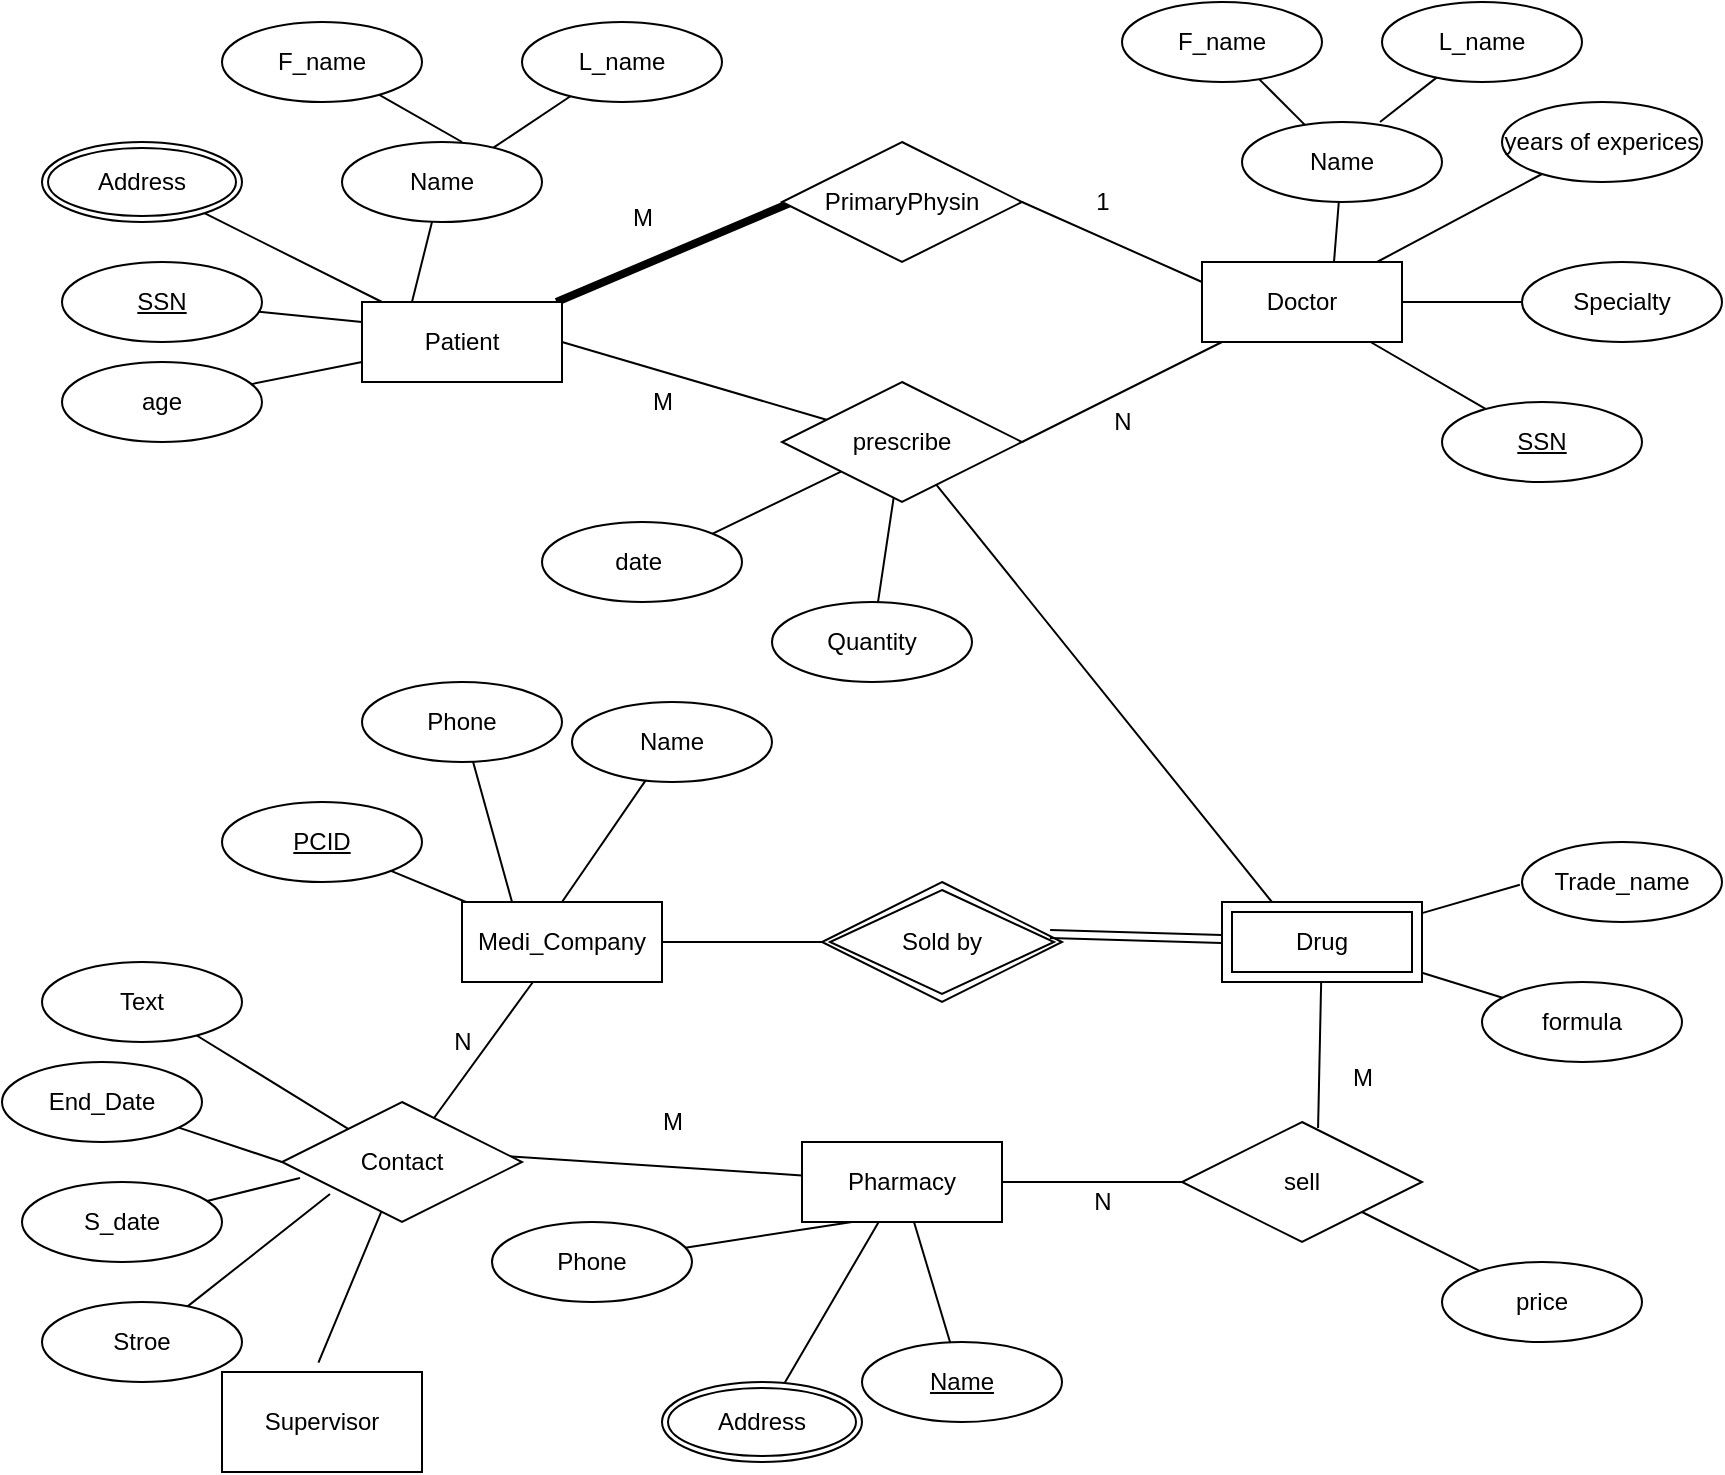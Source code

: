 <mxfile version="14.9.5" type="device" pages="2"><diagram id="b2Y2F5d9j0GN4Cl6Qlqi" name="Page-1"><mxGraphModel dx="1642" dy="1400" grid="1" gridSize="10" guides="1" tooltips="1" connect="1" arrows="1" fold="1" page="1" pageScale="1" pageWidth="850" pageHeight="1100" math="0" shadow="0"><root><mxCell id="0"/><mxCell id="1" parent="0"/><mxCell id="mzM3y1b4foDpSKgic91I-31" style="rounded=0;orthogonalLoop=1;jettySize=auto;html=1;entryX=0.083;entryY=0.467;entryDx=0;entryDy=0;entryPerimeter=0;endArrow=none;endFill=0;strokeWidth=4;" parent="1" source="mzM3y1b4foDpSKgic91I-1" target="mzM3y1b4foDpSKgic91I-26" edge="1"><mxGeometry relative="1" as="geometry"/></mxCell><mxCell id="mzM3y1b4foDpSKgic91I-1" value="Patient" style="whiteSpace=wrap;html=1;align=center;" parent="1" vertex="1"><mxGeometry x="170" y="190" width="100" height="40" as="geometry"/></mxCell><mxCell id="mzM3y1b4foDpSKgic91I-2" value="Medi_Company" style="whiteSpace=wrap;html=1;align=center;" parent="1" vertex="1"><mxGeometry x="220" y="490" width="100" height="40" as="geometry"/></mxCell><mxCell id="mzM3y1b4foDpSKgic91I-30" style="edgeStyle=none;rounded=0;orthogonalLoop=1;jettySize=auto;html=1;entryX=1;entryY=0.5;entryDx=0;entryDy=0;endArrow=none;endFill=0;" parent="1" source="mzM3y1b4foDpSKgic91I-3" target="mzM3y1b4foDpSKgic91I-27" edge="1"><mxGeometry relative="1" as="geometry"/></mxCell><mxCell id="mzM3y1b4foDpSKgic91I-3" value="Doctor" style="whiteSpace=wrap;html=1;align=center;" parent="1" vertex="1"><mxGeometry x="590" y="170" width="100" height="40" as="geometry"/></mxCell><mxCell id="mzM3y1b4foDpSKgic91I-61" style="edgeStyle=none;rounded=0;orthogonalLoop=1;jettySize=auto;html=1;entryX=0.925;entryY=0.45;entryDx=0;entryDy=0;entryPerimeter=0;endArrow=none;endFill=0;" parent="1" source="mzM3y1b4foDpSKgic91I-4" target="mzM3y1b4foDpSKgic91I-41" edge="1"><mxGeometry relative="1" as="geometry"/></mxCell><mxCell id="mzM3y1b4foDpSKgic91I-4" value="Pharmacy" style="whiteSpace=wrap;html=1;align=center;" parent="1" vertex="1"><mxGeometry x="390" y="610" width="100" height="40" as="geometry"/></mxCell><mxCell id="mzM3y1b4foDpSKgic91I-68" style="edgeStyle=none;rounded=0;orthogonalLoop=1;jettySize=auto;html=1;endArrow=none;endFill=0;" parent="1" source="mzM3y1b4foDpSKgic91I-8" target="mzM3y1b4foDpSKgic91I-3" edge="1"><mxGeometry relative="1" as="geometry"/></mxCell><mxCell id="mzM3y1b4foDpSKgic91I-8" value="SSN" style="ellipse;whiteSpace=wrap;html=1;align=center;fontStyle=4;" parent="1" vertex="1"><mxGeometry x="710" y="240" width="100" height="40" as="geometry"/></mxCell><mxCell id="mzM3y1b4foDpSKgic91I-74" style="edgeStyle=none;rounded=0;orthogonalLoop=1;jettySize=auto;html=1;entryX=0;entryY=0.25;entryDx=0;entryDy=0;endArrow=none;endFill=0;" parent="1" source="mzM3y1b4foDpSKgic91I-9" target="mzM3y1b4foDpSKgic91I-1" edge="1"><mxGeometry relative="1" as="geometry"/></mxCell><mxCell id="mzM3y1b4foDpSKgic91I-9" value="SSN" style="ellipse;whiteSpace=wrap;html=1;align=center;fontStyle=4;" parent="1" vertex="1"><mxGeometry x="20" y="170" width="100" height="40" as="geometry"/></mxCell><mxCell id="mzM3y1b4foDpSKgic91I-79" style="edgeStyle=none;rounded=0;orthogonalLoop=1;jettySize=auto;html=1;endArrow=none;endFill=0;" parent="1" source="mzM3y1b4foDpSKgic91I-11" target="mzM3y1b4foDpSKgic91I-13" edge="1"><mxGeometry relative="1" as="geometry"/></mxCell><mxCell id="mzM3y1b4foDpSKgic91I-11" value="L_name" style="ellipse;whiteSpace=wrap;html=1;align=center;" parent="1" vertex="1"><mxGeometry x="250" y="50" width="100" height="40" as="geometry"/></mxCell><mxCell id="mzM3y1b4foDpSKgic91I-78" style="edgeStyle=none;rounded=0;orthogonalLoop=1;jettySize=auto;html=1;entryX=0.6;entryY=0;entryDx=0;entryDy=0;entryPerimeter=0;endArrow=none;endFill=0;" parent="1" source="mzM3y1b4foDpSKgic91I-12" target="mzM3y1b4foDpSKgic91I-13" edge="1"><mxGeometry relative="1" as="geometry"/></mxCell><mxCell id="mzM3y1b4foDpSKgic91I-12" value="F_name" style="ellipse;whiteSpace=wrap;html=1;align=center;" parent="1" vertex="1"><mxGeometry x="100" y="50" width="100" height="40" as="geometry"/></mxCell><mxCell id="mzM3y1b4foDpSKgic91I-77" style="edgeStyle=none;rounded=0;orthogonalLoop=1;jettySize=auto;html=1;entryX=0.25;entryY=0;entryDx=0;entryDy=0;endArrow=none;endFill=0;" parent="1" source="mzM3y1b4foDpSKgic91I-13" target="mzM3y1b4foDpSKgic91I-1" edge="1"><mxGeometry relative="1" as="geometry"/></mxCell><mxCell id="mzM3y1b4foDpSKgic91I-13" value="Name" style="ellipse;whiteSpace=wrap;html=1;align=center;" parent="1" vertex="1"><mxGeometry x="160" y="110" width="100" height="40" as="geometry"/></mxCell><mxCell id="mzM3y1b4foDpSKgic91I-75" style="edgeStyle=none;rounded=0;orthogonalLoop=1;jettySize=auto;html=1;entryX=0;entryY=0.75;entryDx=0;entryDy=0;endArrow=none;endFill=0;" parent="1" source="mzM3y1b4foDpSKgic91I-14" target="mzM3y1b4foDpSKgic91I-1" edge="1"><mxGeometry relative="1" as="geometry"/></mxCell><mxCell id="mzM3y1b4foDpSKgic91I-14" value="age" style="ellipse;whiteSpace=wrap;html=1;align=center;" parent="1" vertex="1"><mxGeometry x="20" y="220" width="100" height="40" as="geometry"/></mxCell><mxCell id="mzM3y1b4foDpSKgic91I-76" style="edgeStyle=none;rounded=0;orthogonalLoop=1;jettySize=auto;html=1;endArrow=none;endFill=0;" parent="1" source="mzM3y1b4foDpSKgic91I-15" target="mzM3y1b4foDpSKgic91I-1" edge="1"><mxGeometry relative="1" as="geometry"/></mxCell><mxCell id="mzM3y1b4foDpSKgic91I-15" value="Address" style="ellipse;shape=doubleEllipse;margin=3;whiteSpace=wrap;html=1;align=center;" parent="1" vertex="1"><mxGeometry x="10" y="110" width="100" height="40" as="geometry"/></mxCell><mxCell id="mzM3y1b4foDpSKgic91I-71" style="edgeStyle=none;rounded=0;orthogonalLoop=1;jettySize=auto;html=1;entryX=0.66;entryY=0;entryDx=0;entryDy=0;entryPerimeter=0;endArrow=none;endFill=0;" parent="1" source="mzM3y1b4foDpSKgic91I-16" target="mzM3y1b4foDpSKgic91I-3" edge="1"><mxGeometry relative="1" as="geometry"/></mxCell><mxCell id="mzM3y1b4foDpSKgic91I-16" value="Name" style="ellipse;whiteSpace=wrap;html=1;align=center;" parent="1" vertex="1"><mxGeometry x="610" y="100" width="100" height="40" as="geometry"/></mxCell><mxCell id="mzM3y1b4foDpSKgic91I-72" style="edgeStyle=none;rounded=0;orthogonalLoop=1;jettySize=auto;html=1;endArrow=none;endFill=0;" parent="1" source="mzM3y1b4foDpSKgic91I-17" target="mzM3y1b4foDpSKgic91I-16" edge="1"><mxGeometry relative="1" as="geometry"/></mxCell><mxCell id="mzM3y1b4foDpSKgic91I-17" value="F_name" style="ellipse;whiteSpace=wrap;html=1;align=center;" parent="1" vertex="1"><mxGeometry x="550" y="40" width="100" height="40" as="geometry"/></mxCell><mxCell id="mzM3y1b4foDpSKgic91I-73" style="edgeStyle=none;rounded=0;orthogonalLoop=1;jettySize=auto;html=1;entryX=0.69;entryY=0;entryDx=0;entryDy=0;entryPerimeter=0;endArrow=none;endFill=0;" parent="1" source="mzM3y1b4foDpSKgic91I-18" target="mzM3y1b4foDpSKgic91I-16" edge="1"><mxGeometry relative="1" as="geometry"/></mxCell><mxCell id="mzM3y1b4foDpSKgic91I-18" value="L_name" style="ellipse;whiteSpace=wrap;html=1;align=center;" parent="1" vertex="1"><mxGeometry x="680" y="40" width="100" height="40" as="geometry"/></mxCell><mxCell id="mzM3y1b4foDpSKgic91I-69" style="edgeStyle=none;rounded=0;orthogonalLoop=1;jettySize=auto;html=1;endArrow=none;endFill=0;" parent="1" source="mzM3y1b4foDpSKgic91I-19" target="mzM3y1b4foDpSKgic91I-3" edge="1"><mxGeometry relative="1" as="geometry"/></mxCell><mxCell id="mzM3y1b4foDpSKgic91I-19" value="Specialty" style="ellipse;whiteSpace=wrap;html=1;align=center;" parent="1" vertex="1"><mxGeometry x="750" y="170" width="100" height="40" as="geometry"/></mxCell><mxCell id="mzM3y1b4foDpSKgic91I-70" style="edgeStyle=none;rounded=0;orthogonalLoop=1;jettySize=auto;html=1;endArrow=none;endFill=0;" parent="1" source="mzM3y1b4foDpSKgic91I-20" target="mzM3y1b4foDpSKgic91I-3" edge="1"><mxGeometry relative="1" as="geometry"/></mxCell><mxCell id="mzM3y1b4foDpSKgic91I-20" value="years of experices" style="ellipse;whiteSpace=wrap;html=1;align=center;" parent="1" vertex="1"><mxGeometry x="740" y="90" width="100" height="40" as="geometry"/></mxCell><mxCell id="mzM3y1b4foDpSKgic91I-80" style="edgeStyle=none;rounded=0;orthogonalLoop=1;jettySize=auto;html=1;entryX=0.5;entryY=0;entryDx=0;entryDy=0;endArrow=none;endFill=0;" parent="1" source="mzM3y1b4foDpSKgic91I-21" target="mzM3y1b4foDpSKgic91I-2" edge="1"><mxGeometry relative="1" as="geometry"/></mxCell><mxCell id="mzM3y1b4foDpSKgic91I-21" value="Name" style="ellipse;whiteSpace=wrap;html=1;align=center;" parent="1" vertex="1"><mxGeometry x="275" y="390" width="100" height="40" as="geometry"/></mxCell><mxCell id="mzM3y1b4foDpSKgic91I-66" style="edgeStyle=none;rounded=0;orthogonalLoop=1;jettySize=auto;html=1;endArrow=none;endFill=0;" parent="1" source="mzM3y1b4foDpSKgic91I-22" target="mzM3y1b4foDpSKgic91I-35" edge="1"><mxGeometry relative="1" as="geometry"/></mxCell><mxCell id="mzM3y1b4foDpSKgic91I-22" value="formula" style="ellipse;whiteSpace=wrap;html=1;align=center;" parent="1" vertex="1"><mxGeometry x="730" y="530" width="100" height="40" as="geometry"/></mxCell><mxCell id="mzM3y1b4foDpSKgic91I-63" style="edgeStyle=none;rounded=0;orthogonalLoop=1;jettySize=auto;html=1;endArrow=none;endFill=0;" parent="1" source="mzM3y1b4foDpSKgic91I-23" target="mzM3y1b4foDpSKgic91I-4" edge="1"><mxGeometry relative="1" as="geometry"/></mxCell><mxCell id="mzM3y1b4foDpSKgic91I-23" value="&lt;u&gt;Name&lt;/u&gt;" style="ellipse;whiteSpace=wrap;html=1;align=center;" parent="1" vertex="1"><mxGeometry x="420" y="710" width="100" height="40" as="geometry"/></mxCell><mxCell id="mzM3y1b4foDpSKgic91I-65" style="edgeStyle=none;rounded=0;orthogonalLoop=1;jettySize=auto;html=1;entryX=0.25;entryY=1;entryDx=0;entryDy=0;endArrow=none;endFill=0;" parent="1" source="mzM3y1b4foDpSKgic91I-24" target="mzM3y1b4foDpSKgic91I-4" edge="1"><mxGeometry relative="1" as="geometry"/></mxCell><mxCell id="mzM3y1b4foDpSKgic91I-24" value="Phone" style="ellipse;whiteSpace=wrap;html=1;align=center;" parent="1" vertex="1"><mxGeometry x="235" y="650" width="100" height="40" as="geometry"/></mxCell><mxCell id="mzM3y1b4foDpSKgic91I-64" style="edgeStyle=none;rounded=0;orthogonalLoop=1;jettySize=auto;html=1;endArrow=none;endFill=0;" parent="1" source="mzM3y1b4foDpSKgic91I-25" target="mzM3y1b4foDpSKgic91I-4" edge="1"><mxGeometry relative="1" as="geometry"/></mxCell><mxCell id="mzM3y1b4foDpSKgic91I-25" value="Address" style="ellipse;shape=doubleEllipse;margin=3;whiteSpace=wrap;html=1;align=center;" parent="1" vertex="1"><mxGeometry x="320" y="730" width="100" height="40" as="geometry"/></mxCell><mxCell id="mzM3y1b4foDpSKgic91I-29" style="edgeStyle=none;rounded=0;orthogonalLoop=1;jettySize=auto;html=1;endArrow=none;endFill=0;exitX=1;exitY=0.5;exitDx=0;exitDy=0;entryX=0;entryY=0.25;entryDx=0;entryDy=0;" parent="1" source="mzM3y1b4foDpSKgic91I-26" target="mzM3y1b4foDpSKgic91I-3" edge="1"><mxGeometry relative="1" as="geometry"/></mxCell><mxCell id="mzM3y1b4foDpSKgic91I-26" value="PrimaryPhysin" style="shape=rhombus;perimeter=rhombusPerimeter;whiteSpace=wrap;html=1;align=center;" parent="1" vertex="1"><mxGeometry x="380" y="110" width="120" height="60" as="geometry"/></mxCell><mxCell id="mzM3y1b4foDpSKgic91I-32" style="edgeStyle=none;rounded=0;orthogonalLoop=1;jettySize=auto;html=1;entryX=1;entryY=0.5;entryDx=0;entryDy=0;endArrow=none;endFill=0;" parent="1" source="mzM3y1b4foDpSKgic91I-27" target="mzM3y1b4foDpSKgic91I-1" edge="1"><mxGeometry relative="1" as="geometry"/></mxCell><mxCell id="mzM3y1b4foDpSKgic91I-52" style="edgeStyle=none;rounded=0;orthogonalLoop=1;jettySize=auto;html=1;entryX=0.25;entryY=0;entryDx=0;entryDy=0;endArrow=none;endFill=0;" parent="1" source="mzM3y1b4foDpSKgic91I-27" target="mzM3y1b4foDpSKgic91I-35" edge="1"><mxGeometry relative="1" as="geometry"/></mxCell><mxCell id="mzM3y1b4foDpSKgic91I-85" style="edgeStyle=none;rounded=0;orthogonalLoop=1;jettySize=auto;html=1;endArrow=none;endFill=0;" parent="1" source="mzM3y1b4foDpSKgic91I-27" target="mzM3y1b4foDpSKgic91I-83" edge="1"><mxGeometry relative="1" as="geometry"/></mxCell><mxCell id="mzM3y1b4foDpSKgic91I-86" style="edgeStyle=none;rounded=0;orthogonalLoop=1;jettySize=auto;html=1;entryX=1;entryY=0;entryDx=0;entryDy=0;endArrow=none;endFill=0;" parent="1" source="mzM3y1b4foDpSKgic91I-27" target="mzM3y1b4foDpSKgic91I-84" edge="1"><mxGeometry relative="1" as="geometry"/></mxCell><mxCell id="mzM3y1b4foDpSKgic91I-27" value="prescribe" style="shape=rhombus;perimeter=rhombusPerimeter;whiteSpace=wrap;html=1;align=center;" parent="1" vertex="1"><mxGeometry x="380" y="230" width="120" height="60" as="geometry"/></mxCell><mxCell id="mzM3y1b4foDpSKgic91I-54" style="edgeStyle=none;rounded=0;orthogonalLoop=1;jettySize=auto;html=1;entryX=1;entryY=0.5;entryDx=0;entryDy=0;endArrow=none;endFill=0;" parent="1" source="mzM3y1b4foDpSKgic91I-34" target="mzM3y1b4foDpSKgic91I-2" edge="1"><mxGeometry relative="1" as="geometry"/></mxCell><mxCell id="mzM3y1b4foDpSKgic91I-34" value="Sold by" style="shape=rhombus;double=1;perimeter=rhombusPerimeter;whiteSpace=wrap;html=1;align=center;" parent="1" vertex="1"><mxGeometry x="400" y="480" width="120" height="60" as="geometry"/></mxCell><mxCell id="mzM3y1b4foDpSKgic91I-53" style="edgeStyle=none;rounded=0;orthogonalLoop=1;jettySize=auto;html=1;entryX=0.95;entryY=0.433;entryDx=0;entryDy=0;entryPerimeter=0;endArrow=none;endFill=0;shape=link;" parent="1" source="mzM3y1b4foDpSKgic91I-35" target="mzM3y1b4foDpSKgic91I-34" edge="1"><mxGeometry relative="1" as="geometry"/></mxCell><mxCell id="mzM3y1b4foDpSKgic91I-59" style="edgeStyle=none;rounded=0;orthogonalLoop=1;jettySize=auto;html=1;entryX=0.567;entryY=0.05;entryDx=0;entryDy=0;entryPerimeter=0;endArrow=none;endFill=0;" parent="1" source="mzM3y1b4foDpSKgic91I-35" target="mzM3y1b4foDpSKgic91I-37" edge="1"><mxGeometry relative="1" as="geometry"/></mxCell><mxCell id="mzM3y1b4foDpSKgic91I-35" value="Drug" style="shape=ext;margin=3;double=1;whiteSpace=wrap;html=1;align=center;" parent="1" vertex="1"><mxGeometry x="600" y="490" width="100" height="40" as="geometry"/></mxCell><mxCell id="mzM3y1b4foDpSKgic91I-60" style="edgeStyle=none;rounded=0;orthogonalLoop=1;jettySize=auto;html=1;entryX=1;entryY=0.5;entryDx=0;entryDy=0;endArrow=none;endFill=0;" parent="1" source="mzM3y1b4foDpSKgic91I-37" target="mzM3y1b4foDpSKgic91I-4" edge="1"><mxGeometry relative="1" as="geometry"/></mxCell><mxCell id="mzM3y1b4foDpSKgic91I-90" style="edgeStyle=none;rounded=0;orthogonalLoop=1;jettySize=auto;html=1;endArrow=none;endFill=0;" parent="1" source="mzM3y1b4foDpSKgic91I-37" target="mzM3y1b4foDpSKgic91I-47" edge="1"><mxGeometry relative="1" as="geometry"/></mxCell><mxCell id="mzM3y1b4foDpSKgic91I-37" value="sell" style="shape=rhombus;perimeter=rhombusPerimeter;whiteSpace=wrap;html=1;align=center;" parent="1" vertex="1"><mxGeometry x="580" y="600" width="120" height="60" as="geometry"/></mxCell><mxCell id="mzM3y1b4foDpSKgic91I-67" style="edgeStyle=none;rounded=0;orthogonalLoop=1;jettySize=auto;html=1;endArrow=none;endFill=0;" parent="1" target="mzM3y1b4foDpSKgic91I-35" edge="1"><mxGeometry relative="1" as="geometry"><mxPoint x="748.932" y="481.408" as="sourcePoint"/></mxGeometry></mxCell><mxCell id="mzM3y1b4foDpSKgic91I-62" style="edgeStyle=none;rounded=0;orthogonalLoop=1;jettySize=auto;html=1;endArrow=none;endFill=0;" parent="1" source="mzM3y1b4foDpSKgic91I-41" target="mzM3y1b4foDpSKgic91I-2" edge="1"><mxGeometry relative="1" as="geometry"/></mxCell><mxCell id="mzM3y1b4foDpSKgic91I-89" style="edgeStyle=none;rounded=0;orthogonalLoop=1;jettySize=auto;html=1;endArrow=none;endFill=0;" parent="1" source="mzM3y1b4foDpSKgic91I-41" edge="1"><mxGeometry relative="1" as="geometry"><mxPoint x="148.22" y="720.272" as="targetPoint"/></mxGeometry></mxCell><mxCell id="mzM3y1b4foDpSKgic91I-41" value="Contact" style="shape=rhombus;perimeter=rhombusPerimeter;whiteSpace=wrap;html=1;align=center;" parent="1" vertex="1"><mxGeometry x="130" y="590" width="120" height="60" as="geometry"/></mxCell><mxCell id="mzM3y1b4foDpSKgic91I-47" value="price" style="ellipse;whiteSpace=wrap;html=1;align=center;" parent="1" vertex="1"><mxGeometry x="710" y="670" width="100" height="40" as="geometry"/></mxCell><mxCell id="mzM3y1b4foDpSKgic91I-55" style="edgeStyle=none;rounded=0;orthogonalLoop=1;jettySize=auto;html=1;endArrow=none;endFill=0;" parent="1" source="mzM3y1b4foDpSKgic91I-48" target="mzM3y1b4foDpSKgic91I-41" edge="1"><mxGeometry relative="1" as="geometry"/></mxCell><mxCell id="mzM3y1b4foDpSKgic91I-48" value="Text" style="ellipse;whiteSpace=wrap;html=1;align=center;" parent="1" vertex="1"><mxGeometry x="10" y="520" width="100" height="40" as="geometry"/></mxCell><mxCell id="mzM3y1b4foDpSKgic91I-56" style="edgeStyle=none;rounded=0;orthogonalLoop=1;jettySize=auto;html=1;entryX=0;entryY=0.5;entryDx=0;entryDy=0;endArrow=none;endFill=0;" parent="1" source="mzM3y1b4foDpSKgic91I-49" target="mzM3y1b4foDpSKgic91I-41" edge="1"><mxGeometry relative="1" as="geometry"/></mxCell><mxCell id="mzM3y1b4foDpSKgic91I-49" value="End_Date" style="ellipse;whiteSpace=wrap;html=1;align=center;" parent="1" vertex="1"><mxGeometry x="-10" y="570" width="100" height="40" as="geometry"/></mxCell><mxCell id="mzM3y1b4foDpSKgic91I-57" style="edgeStyle=none;rounded=0;orthogonalLoop=1;jettySize=auto;html=1;entryX=0.075;entryY=0.633;entryDx=0;entryDy=0;entryPerimeter=0;endArrow=none;endFill=0;" parent="1" source="mzM3y1b4foDpSKgic91I-50" target="mzM3y1b4foDpSKgic91I-41" edge="1"><mxGeometry relative="1" as="geometry"/></mxCell><mxCell id="mzM3y1b4foDpSKgic91I-50" value="S_date" style="ellipse;whiteSpace=wrap;html=1;align=center;" parent="1" vertex="1"><mxGeometry y="630" width="100" height="40" as="geometry"/></mxCell><mxCell id="mzM3y1b4foDpSKgic91I-58" style="edgeStyle=none;rounded=0;orthogonalLoop=1;jettySize=auto;html=1;entryX=0.2;entryY=0.767;entryDx=0;entryDy=0;entryPerimeter=0;endArrow=none;endFill=0;" parent="1" source="mzM3y1b4foDpSKgic91I-51" target="mzM3y1b4foDpSKgic91I-41" edge="1"><mxGeometry relative="1" as="geometry"/></mxCell><mxCell id="mzM3y1b4foDpSKgic91I-51" value="Stroe" style="ellipse;whiteSpace=wrap;html=1;align=center;" parent="1" vertex="1"><mxGeometry x="10" y="690" width="100" height="40" as="geometry"/></mxCell><mxCell id="mzM3y1b4foDpSKgic91I-81" value="M" style="text;html=1;align=center;verticalAlign=middle;resizable=0;points=[];autosize=1;strokeColor=none;" parent="1" vertex="1"><mxGeometry x="305" y="230" width="30" height="20" as="geometry"/></mxCell><mxCell id="mzM3y1b4foDpSKgic91I-82" value="N" style="text;html=1;align=center;verticalAlign=middle;resizable=0;points=[];autosize=1;strokeColor=none;" parent="1" vertex="1"><mxGeometry x="540" y="240" width="20" height="20" as="geometry"/></mxCell><mxCell id="mzM3y1b4foDpSKgic91I-83" value="Quantity" style="ellipse;whiteSpace=wrap;html=1;align=center;" parent="1" vertex="1"><mxGeometry x="375" y="340" width="100" height="40" as="geometry"/></mxCell><mxCell id="mzM3y1b4foDpSKgic91I-84" value="date&amp;nbsp;" style="ellipse;whiteSpace=wrap;html=1;align=center;" parent="1" vertex="1"><mxGeometry x="260" y="300" width="100" height="40" as="geometry"/></mxCell><mxCell id="mzM3y1b4foDpSKgic91I-91" value="&lt;br&gt;M" style="text;html=1;align=center;verticalAlign=middle;resizable=0;points=[];autosize=1;strokeColor=none;" parent="1" vertex="1"><mxGeometry x="295" y="125" width="30" height="30" as="geometry"/></mxCell><mxCell id="mzM3y1b4foDpSKgic91I-92" value="1" style="text;html=1;align=center;verticalAlign=middle;resizable=0;points=[];autosize=1;strokeColor=none;" parent="1" vertex="1"><mxGeometry x="530" y="130" width="20" height="20" as="geometry"/></mxCell><mxCell id="mzM3y1b4foDpSKgic91I-93" value="&lt;br&gt;M" style="text;html=1;align=center;verticalAlign=middle;resizable=0;points=[];autosize=1;strokeColor=none;" parent="1" vertex="1"><mxGeometry x="655" y="555" width="30" height="30" as="geometry"/></mxCell><mxCell id="mzM3y1b4foDpSKgic91I-94" value="N" style="text;html=1;align=center;verticalAlign=middle;resizable=0;points=[];autosize=1;strokeColor=none;" parent="1" vertex="1"><mxGeometry x="530" y="630" width="20" height="20" as="geometry"/></mxCell><mxCell id="mzM3y1b4foDpSKgic91I-98" style="edgeStyle=none;rounded=0;orthogonalLoop=1;jettySize=auto;html=1;entryX=0.25;entryY=0;entryDx=0;entryDy=0;endArrow=none;endFill=0;" parent="1" source="mzM3y1b4foDpSKgic91I-95" target="mzM3y1b4foDpSKgic91I-2" edge="1"><mxGeometry relative="1" as="geometry"/></mxCell><mxCell id="mzM3y1b4foDpSKgic91I-95" value="Phone" style="ellipse;whiteSpace=wrap;html=1;align=center;" parent="1" vertex="1"><mxGeometry x="170" y="380" width="100" height="40" as="geometry"/></mxCell><mxCell id="mzM3y1b4foDpSKgic91I-99" style="edgeStyle=none;rounded=0;orthogonalLoop=1;jettySize=auto;html=1;endArrow=none;endFill=0;" parent="1" source="mzM3y1b4foDpSKgic91I-97" target="mzM3y1b4foDpSKgic91I-2" edge="1"><mxGeometry relative="1" as="geometry"/></mxCell><mxCell id="mzM3y1b4foDpSKgic91I-97" value="&lt;u&gt;PCID&lt;/u&gt;" style="ellipse;whiteSpace=wrap;html=1;align=center;" parent="1" vertex="1"><mxGeometry x="100" y="440" width="100" height="40" as="geometry"/></mxCell><mxCell id="mzM3y1b4foDpSKgic91I-100" value="Trade_name" style="ellipse;whiteSpace=wrap;html=1;align=center;" parent="1" vertex="1"><mxGeometry x="750" y="460" width="100" height="40" as="geometry"/></mxCell><mxCell id="mzM3y1b4foDpSKgic91I-102" value="M" style="text;html=1;align=center;verticalAlign=middle;resizable=0;points=[];autosize=1;strokeColor=none;" parent="1" vertex="1"><mxGeometry x="310" y="590" width="30" height="20" as="geometry"/></mxCell><mxCell id="mzM3y1b4foDpSKgic91I-104" value="N" style="text;html=1;align=center;verticalAlign=middle;resizable=0;points=[];autosize=1;strokeColor=none;" parent="1" vertex="1"><mxGeometry x="210" y="550" width="20" height="20" as="geometry"/></mxCell><mxCell id="mzM3y1b4foDpSKgic91I-105" value="Supervisor" style="whiteSpace=wrap;html=1;align=center;" parent="1" vertex="1"><mxGeometry x="100" y="725" width="100" height="50" as="geometry"/></mxCell></root></mxGraphModel></diagram><diagram id="jhQh3gcgTKbbcHBpQGGq" name="Page-2"><mxGraphModel dx="1782" dy="1647" grid="1" gridSize="10" guides="1" tooltips="1" connect="1" arrows="1" fold="1" page="1" pageScale="1" pageWidth="850" pageHeight="1100" math="0" shadow="0"><root><mxCell id="zLDY4YzqPJOCkwHlIxow-0"/><mxCell id="zLDY4YzqPJOCkwHlIxow-1" parent="zLDY4YzqPJOCkwHlIxow-0"/><mxCell id="zLDY4YzqPJOCkwHlIxow-36" style="edgeStyle=none;rounded=0;orthogonalLoop=1;jettySize=auto;html=1;endArrow=none;endFill=0;shape=link;" edge="1" parent="zLDY4YzqPJOCkwHlIxow-1" source="zLDY4YzqPJOCkwHlIxow-2" target="zLDY4YzqPJOCkwHlIxow-35"><mxGeometry relative="1" as="geometry"/></mxCell><mxCell id="zLDY4YzqPJOCkwHlIxow-2" value="pharmacy" style="whiteSpace=wrap;html=1;align=center;" vertex="1" parent="zLDY4YzqPJOCkwHlIxow-1"><mxGeometry x="380" y="580" width="100" height="40" as="geometry"/></mxCell><mxCell id="zLDY4YzqPJOCkwHlIxow-4" value="Doctor" style="whiteSpace=wrap;html=1;align=center;" vertex="1" parent="zLDY4YzqPJOCkwHlIxow-1"><mxGeometry x="550" y="220" width="100" height="40" as="geometry"/></mxCell><mxCell id="zLDY4YzqPJOCkwHlIxow-5" value="Patient" style="whiteSpace=wrap;html=1;align=center;" vertex="1" parent="zLDY4YzqPJOCkwHlIxow-1"><mxGeometry x="120" y="230" width="100" height="40" as="geometry"/></mxCell><mxCell id="zLDY4YzqPJOCkwHlIxow-77" style="edgeStyle=none;rounded=0;orthogonalLoop=1;jettySize=auto;html=1;entryX=0.5;entryY=0;entryDx=0;entryDy=0;endArrow=none;endFill=0;" edge="1" parent="zLDY4YzqPJOCkwHlIxow-1" source="zLDY4YzqPJOCkwHlIxow-6" target="zLDY4YzqPJOCkwHlIxow-5"><mxGeometry relative="1" as="geometry"/></mxCell><mxCell id="zLDY4YzqPJOCkwHlIxow-6" value="SSN" style="ellipse;whiteSpace=wrap;html=1;align=center;fontStyle=4;" vertex="1" parent="zLDY4YzqPJOCkwHlIxow-1"><mxGeometry x="170" y="80" width="100" height="40" as="geometry"/></mxCell><mxCell id="zLDY4YzqPJOCkwHlIxow-65" style="edgeStyle=none;rounded=0;orthogonalLoop=1;jettySize=auto;html=1;entryX=1;entryY=0.75;entryDx=0;entryDy=0;endArrow=none;endFill=0;" edge="1" parent="zLDY4YzqPJOCkwHlIxow-1" source="zLDY4YzqPJOCkwHlIxow-9" target="zLDY4YzqPJOCkwHlIxow-2"><mxGeometry relative="1" as="geometry"/></mxCell><mxCell id="zLDY4YzqPJOCkwHlIxow-9" value="ID" style="ellipse;whiteSpace=wrap;html=1;align=center;fontStyle=4;" vertex="1" parent="zLDY4YzqPJOCkwHlIxow-1"><mxGeometry x="510" y="630" width="100" height="40" as="geometry"/></mxCell><mxCell id="zLDY4YzqPJOCkwHlIxow-63" style="edgeStyle=none;rounded=0;orthogonalLoop=1;jettySize=auto;html=1;entryX=0.25;entryY=1;entryDx=0;entryDy=0;endArrow=none;endFill=0;" edge="1" parent="zLDY4YzqPJOCkwHlIxow-1" source="zLDY4YzqPJOCkwHlIxow-10" target="zLDY4YzqPJOCkwHlIxow-2"><mxGeometry relative="1" as="geometry"/></mxCell><mxCell id="zLDY4YzqPJOCkwHlIxow-10" value="Address" style="ellipse;whiteSpace=wrap;html=1;align=center;" vertex="1" parent="zLDY4YzqPJOCkwHlIxow-1"><mxGeometry x="330" y="700" width="100" height="40" as="geometry"/></mxCell><mxCell id="zLDY4YzqPJOCkwHlIxow-64" style="edgeStyle=none;rounded=0;orthogonalLoop=1;jettySize=auto;html=1;endArrow=none;endFill=0;" edge="1" parent="zLDY4YzqPJOCkwHlIxow-1" source="zLDY4YzqPJOCkwHlIxow-11" target="zLDY4YzqPJOCkwHlIxow-2"><mxGeometry relative="1" as="geometry"/></mxCell><mxCell id="zLDY4YzqPJOCkwHlIxow-11" value="name" style="ellipse;whiteSpace=wrap;html=1;align=center;" vertex="1" parent="zLDY4YzqPJOCkwHlIxow-1"><mxGeometry x="400" y="650" width="100" height="40" as="geometry"/></mxCell><mxCell id="zLDY4YzqPJOCkwHlIxow-62" style="edgeStyle=none;rounded=0;orthogonalLoop=1;jettySize=auto;html=1;entryX=0.08;entryY=1;entryDx=0;entryDy=0;entryPerimeter=0;endArrow=none;endFill=0;" edge="1" parent="zLDY4YzqPJOCkwHlIxow-1" source="zLDY4YzqPJOCkwHlIxow-12" target="zLDY4YzqPJOCkwHlIxow-2"><mxGeometry relative="1" as="geometry"/></mxCell><mxCell id="zLDY4YzqPJOCkwHlIxow-12" value="Telephone" style="ellipse;whiteSpace=wrap;html=1;align=center;" vertex="1" parent="zLDY4YzqPJOCkwHlIxow-1"><mxGeometry x="250" y="660" width="100" height="40" as="geometry"/></mxCell><mxCell id="zLDY4YzqPJOCkwHlIxow-66" style="edgeStyle=none;rounded=0;orthogonalLoop=1;jettySize=auto;html=1;entryX=1;entryY=0.75;entryDx=0;entryDy=0;endArrow=none;endFill=0;" edge="1" parent="zLDY4YzqPJOCkwHlIxow-1" source="zLDY4YzqPJOCkwHlIxow-13" target="zLDY4YzqPJOCkwHlIxow-27"><mxGeometry relative="1" as="geometry"/></mxCell><mxCell id="zLDY4YzqPJOCkwHlIxow-13" value="formula" style="ellipse;whiteSpace=wrap;html=1;align=center;" vertex="1" parent="zLDY4YzqPJOCkwHlIxow-1"><mxGeometry x="700" y="470" width="100" height="40" as="geometry"/></mxCell><mxCell id="zLDY4YzqPJOCkwHlIxow-78" style="edgeStyle=none;rounded=0;orthogonalLoop=1;jettySize=auto;html=1;endArrow=none;endFill=0;entryX=1;entryY=0;entryDx=0;entryDy=0;" edge="1" parent="zLDY4YzqPJOCkwHlIxow-1" source="zLDY4YzqPJOCkwHlIxow-14" target="zLDY4YzqPJOCkwHlIxow-17"><mxGeometry relative="1" as="geometry"><mxPoint x="130" y="80" as="targetPoint"/></mxGeometry></mxCell><mxCell id="zLDY4YzqPJOCkwHlIxow-14" value="F_name" style="ellipse;whiteSpace=wrap;html=1;align=center;" vertex="1" parent="zLDY4YzqPJOCkwHlIxow-1"><mxGeometry x="130" y="20" width="100" height="40" as="geometry"/></mxCell><mxCell id="zLDY4YzqPJOCkwHlIxow-79" style="edgeStyle=none;rounded=0;orthogonalLoop=1;jettySize=auto;html=1;entryX=0.42;entryY=-0.025;entryDx=0;entryDy=0;entryPerimeter=0;endArrow=none;endFill=0;" edge="1" parent="zLDY4YzqPJOCkwHlIxow-1" source="zLDY4YzqPJOCkwHlIxow-15" target="zLDY4YzqPJOCkwHlIxow-17"><mxGeometry relative="1" as="geometry"/></mxCell><mxCell id="zLDY4YzqPJOCkwHlIxow-15" value="L_name" style="ellipse;whiteSpace=wrap;html=1;align=center;" vertex="1" parent="zLDY4YzqPJOCkwHlIxow-1"><mxGeometry x="10" y="10" width="100" height="40" as="geometry"/></mxCell><mxCell id="zLDY4YzqPJOCkwHlIxow-76" style="edgeStyle=none;rounded=0;orthogonalLoop=1;jettySize=auto;html=1;entryX=0.75;entryY=0;entryDx=0;entryDy=0;endArrow=none;endFill=0;" edge="1" parent="zLDY4YzqPJOCkwHlIxow-1" source="zLDY4YzqPJOCkwHlIxow-16" target="zLDY4YzqPJOCkwHlIxow-5"><mxGeometry relative="1" as="geometry"/></mxCell><mxCell id="zLDY4YzqPJOCkwHlIxow-16" value="Age" style="ellipse;whiteSpace=wrap;html=1;align=center;" vertex="1" parent="zLDY4YzqPJOCkwHlIxow-1"><mxGeometry x="210" y="130" width="100" height="40" as="geometry"/></mxCell><mxCell id="zLDY4YzqPJOCkwHlIxow-80" style="edgeStyle=none;rounded=0;orthogonalLoop=1;jettySize=auto;html=1;entryX=0.33;entryY=0;entryDx=0;entryDy=0;entryPerimeter=0;endArrow=none;endFill=0;" edge="1" parent="zLDY4YzqPJOCkwHlIxow-1" source="zLDY4YzqPJOCkwHlIxow-17" target="zLDY4YzqPJOCkwHlIxow-5"><mxGeometry relative="1" as="geometry"/></mxCell><mxCell id="zLDY4YzqPJOCkwHlIxow-17" value="name" style="ellipse;whiteSpace=wrap;html=1;align=center;" vertex="1" parent="zLDY4YzqPJOCkwHlIxow-1"><mxGeometry x="40" y="90" width="100" height="40" as="geometry"/></mxCell><mxCell id="zLDY4YzqPJOCkwHlIxow-71" style="edgeStyle=none;rounded=0;orthogonalLoop=1;jettySize=auto;html=1;entryX=0.35;entryY=0.05;entryDx=0;entryDy=0;entryPerimeter=0;endArrow=none;endFill=0;" edge="1" parent="zLDY4YzqPJOCkwHlIxow-1" source="zLDY4YzqPJOCkwHlIxow-18" target="zLDY4YzqPJOCkwHlIxow-4"><mxGeometry relative="1" as="geometry"/></mxCell><mxCell id="zLDY4YzqPJOCkwHlIxow-18" value="name" style="ellipse;whiteSpace=wrap;html=1;align=center;" vertex="1" parent="zLDY4YzqPJOCkwHlIxow-1"><mxGeometry x="480" y="100" width="100" height="40" as="geometry"/></mxCell><mxCell id="zLDY4YzqPJOCkwHlIxow-73" style="edgeStyle=none;rounded=0;orthogonalLoop=1;jettySize=auto;html=1;entryX=0.3;entryY=0.05;entryDx=0;entryDy=0;entryPerimeter=0;endArrow=none;endFill=0;" edge="1" parent="zLDY4YzqPJOCkwHlIxow-1" source="zLDY4YzqPJOCkwHlIxow-19" target="zLDY4YzqPJOCkwHlIxow-18"><mxGeometry relative="1" as="geometry"/></mxCell><mxCell id="zLDY4YzqPJOCkwHlIxow-19" value="L_name" style="ellipse;whiteSpace=wrap;html=1;align=center;" vertex="1" parent="zLDY4YzqPJOCkwHlIxow-1"><mxGeometry x="380" y="50" width="100" height="40" as="geometry"/></mxCell><mxCell id="zLDY4YzqPJOCkwHlIxow-72" style="edgeStyle=none;rounded=0;orthogonalLoop=1;jettySize=auto;html=1;entryX=0.5;entryY=0;entryDx=0;entryDy=0;endArrow=none;endFill=0;" edge="1" parent="zLDY4YzqPJOCkwHlIxow-1" source="zLDY4YzqPJOCkwHlIxow-20" target="zLDY4YzqPJOCkwHlIxow-18"><mxGeometry relative="1" as="geometry"/></mxCell><mxCell id="zLDY4YzqPJOCkwHlIxow-20" value="F_name" style="ellipse;whiteSpace=wrap;html=1;align=center;" vertex="1" parent="zLDY4YzqPJOCkwHlIxow-1"><mxGeometry x="480" y="20" width="100" height="40" as="geometry"/></mxCell><mxCell id="zLDY4YzqPJOCkwHlIxow-70" style="edgeStyle=none;rounded=0;orthogonalLoop=1;jettySize=auto;html=1;entryX=0.5;entryY=0;entryDx=0;entryDy=0;endArrow=none;endFill=0;" edge="1" parent="zLDY4YzqPJOCkwHlIxow-1" source="zLDY4YzqPJOCkwHlIxow-21" target="zLDY4YzqPJOCkwHlIxow-4"><mxGeometry relative="1" as="geometry"/></mxCell><mxCell id="zLDY4YzqPJOCkwHlIxow-21" value="SSN" style="ellipse;whiteSpace=wrap;html=1;align=center;fontStyle=4;" vertex="1" parent="zLDY4YzqPJOCkwHlIxow-1"><mxGeometry x="590" y="60" width="100" height="40" as="geometry"/></mxCell><mxCell id="zLDY4YzqPJOCkwHlIxow-68" style="edgeStyle=none;rounded=0;orthogonalLoop=1;jettySize=auto;html=1;entryX=1;entryY=0.75;entryDx=0;entryDy=0;endArrow=none;endFill=0;" edge="1" parent="zLDY4YzqPJOCkwHlIxow-1" source="zLDY4YzqPJOCkwHlIxow-22" target="zLDY4YzqPJOCkwHlIxow-4"><mxGeometry relative="1" as="geometry"/></mxCell><mxCell id="zLDY4YzqPJOCkwHlIxow-22" value="yearOf Experience" style="ellipse;whiteSpace=wrap;html=1;align=center;" vertex="1" parent="zLDY4YzqPJOCkwHlIxow-1"><mxGeometry x="670" y="190" width="100" height="40" as="geometry"/></mxCell><mxCell id="zLDY4YzqPJOCkwHlIxow-69" style="edgeStyle=none;rounded=0;orthogonalLoop=1;jettySize=auto;html=1;entryX=1;entryY=0;entryDx=0;entryDy=0;endArrow=none;endFill=0;" edge="1" parent="zLDY4YzqPJOCkwHlIxow-1" source="zLDY4YzqPJOCkwHlIxow-23" target="zLDY4YzqPJOCkwHlIxow-4"><mxGeometry relative="1" as="geometry"/></mxCell><mxCell id="zLDY4YzqPJOCkwHlIxow-23" value="Speciality" style="ellipse;whiteSpace=wrap;html=1;align=center;" vertex="1" parent="zLDY4YzqPJOCkwHlIxow-1"><mxGeometry x="630" y="130" width="100" height="40" as="geometry"/></mxCell><mxCell id="zLDY4YzqPJOCkwHlIxow-24" value="Company" style="whiteSpace=wrap;html=1;align=center;" vertex="1" parent="zLDY4YzqPJOCkwHlIxow-1"><mxGeometry x="150" y="440" width="100" height="40" as="geometry"/></mxCell><mxCell id="zLDY4YzqPJOCkwHlIxow-75" style="edgeStyle=none;rounded=0;orthogonalLoop=1;jettySize=auto;html=1;entryX=0;entryY=0.25;entryDx=0;entryDy=0;endArrow=none;endFill=0;" edge="1" parent="zLDY4YzqPJOCkwHlIxow-1" source="zLDY4YzqPJOCkwHlIxow-25" target="zLDY4YzqPJOCkwHlIxow-24"><mxGeometry relative="1" as="geometry"/></mxCell><mxCell id="zLDY4YzqPJOCkwHlIxow-25" value="Telephone" style="ellipse;whiteSpace=wrap;html=1;align=center;" vertex="1" parent="zLDY4YzqPJOCkwHlIxow-1"><mxGeometry x="10" y="350" width="100" height="40" as="geometry"/></mxCell><mxCell id="zLDY4YzqPJOCkwHlIxow-74" style="edgeStyle=none;rounded=0;orthogonalLoop=1;jettySize=auto;html=1;entryX=0;entryY=0.75;entryDx=0;entryDy=0;endArrow=none;endFill=0;" edge="1" parent="zLDY4YzqPJOCkwHlIxow-1" source="zLDY4YzqPJOCkwHlIxow-26" target="zLDY4YzqPJOCkwHlIxow-24"><mxGeometry relative="1" as="geometry"/></mxCell><mxCell id="zLDY4YzqPJOCkwHlIxow-26" value="ID" style="ellipse;whiteSpace=wrap;html=1;align=center;fontStyle=4;" vertex="1" parent="zLDY4YzqPJOCkwHlIxow-1"><mxGeometry x="-20" y="440" width="100" height="40" as="geometry"/></mxCell><mxCell id="zLDY4YzqPJOCkwHlIxow-32" value="" style="edgeStyle=none;shape=link;rounded=0;orthogonalLoop=1;jettySize=auto;html=1;endArrow=none;endFill=0;entryX=1;entryY=0.5;entryDx=0;entryDy=0;" edge="1" parent="zLDY4YzqPJOCkwHlIxow-1" source="zLDY4YzqPJOCkwHlIxow-27" target="zLDY4YzqPJOCkwHlIxow-29"><mxGeometry relative="1" as="geometry"><mxPoint x="490" y="390" as="targetPoint"/></mxGeometry></mxCell><mxCell id="zLDY4YzqPJOCkwHlIxow-27" value="Drug" style="shape=ext;margin=3;double=1;whiteSpace=wrap;html=1;align=center;" vertex="1" parent="zLDY4YzqPJOCkwHlIxow-1"><mxGeometry x="560" y="410" width="100" height="40" as="geometry"/></mxCell><mxCell id="zLDY4YzqPJOCkwHlIxow-67" style="edgeStyle=none;rounded=0;orthogonalLoop=1;jettySize=auto;html=1;entryX=1;entryY=0.25;entryDx=0;entryDy=0;endArrow=none;endFill=0;" edge="1" parent="zLDY4YzqPJOCkwHlIxow-1" source="zLDY4YzqPJOCkwHlIxow-28" target="zLDY4YzqPJOCkwHlIxow-27"><mxGeometry relative="1" as="geometry"/></mxCell><mxCell id="zLDY4YzqPJOCkwHlIxow-28" value="&lt;span style=&quot;border-bottom: 1px dotted&quot;&gt;Trade_name&lt;/span&gt;" style="ellipse;whiteSpace=wrap;html=1;align=center;" vertex="1" parent="zLDY4YzqPJOCkwHlIxow-1"><mxGeometry x="720" y="390" width="100" height="40" as="geometry"/></mxCell><mxCell id="zLDY4YzqPJOCkwHlIxow-33" style="edgeStyle=none;rounded=0;orthogonalLoop=1;jettySize=auto;html=1;endArrow=none;endFill=0;exitX=0;exitY=0.5;exitDx=0;exitDy=0;" edge="1" parent="zLDY4YzqPJOCkwHlIxow-1" source="zLDY4YzqPJOCkwHlIxow-29" target="zLDY4YzqPJOCkwHlIxow-24"><mxGeometry relative="1" as="geometry"/></mxCell><mxCell id="zLDY4YzqPJOCkwHlIxow-29" value="sold by" style="shape=rhombus;double=1;perimeter=rhombusPerimeter;whiteSpace=wrap;html=1;align=center;" vertex="1" parent="zLDY4YzqPJOCkwHlIxow-1"><mxGeometry x="370" y="440" width="120" height="60" as="geometry"/></mxCell><mxCell id="zLDY4YzqPJOCkwHlIxow-37" style="edgeStyle=none;rounded=0;orthogonalLoop=1;jettySize=auto;html=1;exitX=1;exitY=0;exitDx=0;exitDy=0;entryX=0.75;entryY=1;entryDx=0;entryDy=0;endArrow=none;endFill=0;shape=link;" edge="1" parent="zLDY4YzqPJOCkwHlIxow-1" source="zLDY4YzqPJOCkwHlIxow-35" target="zLDY4YzqPJOCkwHlIxow-27"><mxGeometry relative="1" as="geometry"/></mxCell><mxCell id="zLDY4YzqPJOCkwHlIxow-35" value="Relationship" style="shape=rhombus;perimeter=rhombusPerimeter;whiteSpace=wrap;html=1;align=center;" vertex="1" parent="zLDY4YzqPJOCkwHlIxow-1"><mxGeometry x="500" y="480" width="120" height="60" as="geometry"/></mxCell><mxCell id="zLDY4YzqPJOCkwHlIxow-39" style="rounded=0;orthogonalLoop=1;jettySize=auto;html=1;entryX=0;entryY=0.25;entryDx=0;entryDy=0;endArrow=none;endFill=0;" edge="1" parent="zLDY4YzqPJOCkwHlIxow-1" source="zLDY4YzqPJOCkwHlIxow-38" target="zLDY4YzqPJOCkwHlIxow-4"><mxGeometry relative="1" as="geometry"/></mxCell><mxCell id="zLDY4YzqPJOCkwHlIxow-40" style="edgeStyle=none;rounded=0;orthogonalLoop=1;jettySize=auto;html=1;entryX=1;entryY=0.5;entryDx=0;entryDy=0;endArrow=none;endFill=0;shape=link;" edge="1" parent="zLDY4YzqPJOCkwHlIxow-1" source="zLDY4YzqPJOCkwHlIxow-38" target="zLDY4YzqPJOCkwHlIxow-5"><mxGeometry relative="1" as="geometry"/></mxCell><mxCell id="zLDY4YzqPJOCkwHlIxow-38" value="physician" style="shape=rhombus;perimeter=rhombusPerimeter;whiteSpace=wrap;html=1;align=center;" vertex="1" parent="zLDY4YzqPJOCkwHlIxow-1"><mxGeometry x="320" y="120" width="110" height="60" as="geometry"/></mxCell><mxCell id="zLDY4YzqPJOCkwHlIxow-42" style="edgeStyle=none;rounded=0;orthogonalLoop=1;jettySize=auto;html=1;entryX=1;entryY=1;entryDx=0;entryDy=0;endArrow=none;endFill=0;" edge="1" parent="zLDY4YzqPJOCkwHlIxow-1" source="zLDY4YzqPJOCkwHlIxow-41" target="zLDY4YzqPJOCkwHlIxow-35"><mxGeometry relative="1" as="geometry"/></mxCell><mxCell id="zLDY4YzqPJOCkwHlIxow-41" value="price" style="ellipse;whiteSpace=wrap;html=1;align=center;" vertex="1" parent="zLDY4YzqPJOCkwHlIxow-1"><mxGeometry x="640" y="540" width="100" height="40" as="geometry"/></mxCell><mxCell id="zLDY4YzqPJOCkwHlIxow-44" style="edgeStyle=none;rounded=0;orthogonalLoop=1;jettySize=auto;html=1;endArrow=none;endFill=0;" edge="1" parent="zLDY4YzqPJOCkwHlIxow-1" source="zLDY4YzqPJOCkwHlIxow-43" target="zLDY4YzqPJOCkwHlIxow-4"><mxGeometry relative="1" as="geometry"/></mxCell><mxCell id="zLDY4YzqPJOCkwHlIxow-45" style="edgeStyle=none;rounded=0;orthogonalLoop=1;jettySize=auto;html=1;endArrow=none;endFill=0;entryX=1;entryY=0.75;entryDx=0;entryDy=0;" edge="1" parent="zLDY4YzqPJOCkwHlIxow-1" source="zLDY4YzqPJOCkwHlIxow-43" target="zLDY4YzqPJOCkwHlIxow-5"><mxGeometry relative="1" as="geometry"/></mxCell><mxCell id="cfSaG388cXfU0vYViWjm-1" style="edgeStyle=none;rounded=0;orthogonalLoop=1;jettySize=auto;html=1;exitX=1;exitY=1;exitDx=0;exitDy=0;endArrow=none;endFill=0;" edge="1" parent="zLDY4YzqPJOCkwHlIxow-1" source="zLDY4YzqPJOCkwHlIxow-43" target="zLDY4YzqPJOCkwHlIxow-27"><mxGeometry relative="1" as="geometry"/></mxCell><mxCell id="zLDY4YzqPJOCkwHlIxow-43" value="prescribe" style="shape=rhombus;perimeter=rhombusPerimeter;whiteSpace=wrap;html=1;align=center;" vertex="1" parent="zLDY4YzqPJOCkwHlIxow-1"><mxGeometry x="310" y="290" width="110" height="50" as="geometry"/></mxCell><mxCell id="zLDY4YzqPJOCkwHlIxow-49" style="edgeStyle=none;rounded=0;orthogonalLoop=1;jettySize=auto;html=1;endArrow=none;endFill=0;" edge="1" parent="zLDY4YzqPJOCkwHlIxow-1" source="zLDY4YzqPJOCkwHlIxow-46" target="zLDY4YzqPJOCkwHlIxow-43"><mxGeometry relative="1" as="geometry"/></mxCell><mxCell id="zLDY4YzqPJOCkwHlIxow-46" value="Quantity" style="ellipse;whiteSpace=wrap;html=1;align=center;" vertex="1" parent="zLDY4YzqPJOCkwHlIxow-1"><mxGeometry x="370" y="220" width="60" height="40" as="geometry"/></mxCell><mxCell id="zLDY4YzqPJOCkwHlIxow-50" style="edgeStyle=none;rounded=0;orthogonalLoop=1;jettySize=auto;html=1;endArrow=none;endFill=0;entryX=0.373;entryY=0.04;entryDx=0;entryDy=0;entryPerimeter=0;" edge="1" parent="zLDY4YzqPJOCkwHlIxow-1" source="zLDY4YzqPJOCkwHlIxow-47" target="zLDY4YzqPJOCkwHlIxow-43"><mxGeometry relative="1" as="geometry"><mxPoint x="360" y="262" as="targetPoint"/></mxGeometry></mxCell><mxCell id="zLDY4YzqPJOCkwHlIxow-47" value="data" style="ellipse;whiteSpace=wrap;html=1;align=center;" vertex="1" parent="zLDY4YzqPJOCkwHlIxow-1"><mxGeometry x="265" y="235" width="70" height="30" as="geometry"/></mxCell><mxCell id="zLDY4YzqPJOCkwHlIxow-52" style="edgeStyle=none;rounded=0;orthogonalLoop=1;jettySize=auto;html=1;endArrow=none;endFill=0;" edge="1" parent="zLDY4YzqPJOCkwHlIxow-1" source="zLDY4YzqPJOCkwHlIxow-51" target="zLDY4YzqPJOCkwHlIxow-2"><mxGeometry relative="1" as="geometry"/></mxCell><mxCell id="zLDY4YzqPJOCkwHlIxow-53" style="edgeStyle=none;rounded=0;orthogonalLoop=1;jettySize=auto;html=1;endArrow=none;endFill=0;" edge="1" parent="zLDY4YzqPJOCkwHlIxow-1" source="zLDY4YzqPJOCkwHlIxow-51" target="zLDY4YzqPJOCkwHlIxow-24"><mxGeometry relative="1" as="geometry"/></mxCell><mxCell id="zLDY4YzqPJOCkwHlIxow-51" value="contract" style="shape=rhombus;perimeter=rhombusPerimeter;whiteSpace=wrap;html=1;align=center;" vertex="1" parent="zLDY4YzqPJOCkwHlIxow-1"><mxGeometry x="140" y="570" width="110" height="50" as="geometry"/></mxCell><mxCell id="zLDY4YzqPJOCkwHlIxow-59" style="edgeStyle=none;rounded=0;orthogonalLoop=1;jettySize=auto;html=1;endArrow=none;endFill=0;" edge="1" parent="zLDY4YzqPJOCkwHlIxow-1" source="zLDY4YzqPJOCkwHlIxow-55" target="zLDY4YzqPJOCkwHlIxow-51"><mxGeometry relative="1" as="geometry"/></mxCell><mxCell id="zLDY4YzqPJOCkwHlIxow-55" value="text" style="ellipse;whiteSpace=wrap;html=1;align=center;" vertex="1" parent="zLDY4YzqPJOCkwHlIxow-1"><mxGeometry x="120" y="720" width="100" height="40" as="geometry"/></mxCell><mxCell id="zLDY4YzqPJOCkwHlIxow-60" style="edgeStyle=none;rounded=0;orthogonalLoop=1;jettySize=auto;html=1;entryX=0.382;entryY=0.96;entryDx=0;entryDy=0;entryPerimeter=0;endArrow=none;endFill=0;" edge="1" parent="zLDY4YzqPJOCkwHlIxow-1" source="zLDY4YzqPJOCkwHlIxow-56" target="zLDY4YzqPJOCkwHlIxow-51"><mxGeometry relative="1" as="geometry"/></mxCell><mxCell id="zLDY4YzqPJOCkwHlIxow-56" value="End_date" style="ellipse;whiteSpace=wrap;html=1;align=center;" vertex="1" parent="zLDY4YzqPJOCkwHlIxow-1"><mxGeometry x="50" y="680" width="100" height="40" as="geometry"/></mxCell><mxCell id="zLDY4YzqPJOCkwHlIxow-61" style="edgeStyle=none;rounded=0;orthogonalLoop=1;jettySize=auto;html=1;entryX=0.182;entryY=0.74;entryDx=0;entryDy=0;entryPerimeter=0;endArrow=none;endFill=0;" edge="1" parent="zLDY4YzqPJOCkwHlIxow-1" source="zLDY4YzqPJOCkwHlIxow-57" target="zLDY4YzqPJOCkwHlIxow-51"><mxGeometry relative="1" as="geometry"/></mxCell><mxCell id="zLDY4YzqPJOCkwHlIxow-57" value="S_data" style="ellipse;whiteSpace=wrap;html=1;align=center;" vertex="1" parent="zLDY4YzqPJOCkwHlIxow-1"><mxGeometry x="40" y="620" width="100" height="40" as="geometry"/></mxCell><mxCell id="zLDY4YzqPJOCkwHlIxow-82" style="edgeStyle=none;rounded=0;orthogonalLoop=1;jettySize=auto;html=1;entryX=0.1;entryY=0.32;entryDx=0;entryDy=0;entryPerimeter=0;endArrow=none;endFill=0;" edge="1" parent="zLDY4YzqPJOCkwHlIxow-1" source="zLDY4YzqPJOCkwHlIxow-81" target="zLDY4YzqPJOCkwHlIxow-51"><mxGeometry relative="1" as="geometry"/></mxCell><mxCell id="zLDY4YzqPJOCkwHlIxow-81" value="supervisor" style="ellipse;whiteSpace=wrap;html=1;align=center;" vertex="1" parent="zLDY4YzqPJOCkwHlIxow-1"><mxGeometry y="560" width="100" height="40" as="geometry"/></mxCell><mxCell id="zLDY4YzqPJOCkwHlIxow-83" value="1" style="text;html=1;align=center;verticalAlign=middle;resizable=0;points=[];autosize=1;strokeColor=none;" vertex="1" parent="zLDY4YzqPJOCkwHlIxow-1"><mxGeometry x="490" y="180" width="20" height="20" as="geometry"/></mxCell><mxCell id="zLDY4YzqPJOCkwHlIxow-84" value="m" style="text;html=1;align=center;verticalAlign=middle;resizable=0;points=[];autosize=1;strokeColor=none;" vertex="1" parent="zLDY4YzqPJOCkwHlIxow-1"><mxGeometry x="245" y="190" width="30" height="20" as="geometry"/></mxCell><mxCell id="zLDY4YzqPJOCkwHlIxow-85" value="M" style="text;html=1;align=center;verticalAlign=middle;resizable=0;points=[];autosize=1;strokeColor=none;" vertex="1" parent="zLDY4YzqPJOCkwHlIxow-1"><mxGeometry x="605" y="470" width="30" height="20" as="geometry"/></mxCell><mxCell id="zLDY4YzqPJOCkwHlIxow-86" value="N" style="text;html=1;align=center;verticalAlign=middle;resizable=0;points=[];autosize=1;strokeColor=none;" vertex="1" parent="zLDY4YzqPJOCkwHlIxow-1"><mxGeometry x="500" y="550" width="20" height="20" as="geometry"/></mxCell><mxCell id="86DJ2ZoH3CZcElWg2Bw5-0" value="M" style="text;html=1;align=center;verticalAlign=middle;resizable=0;points=[];autosize=1;strokeColor=none;" vertex="1" parent="zLDY4YzqPJOCkwHlIxow-1"><mxGeometry x="235" y="280" width="30" height="20" as="geometry"/></mxCell><mxCell id="86DJ2ZoH3CZcElWg2Bw5-1" value="N" style="text;html=1;align=center;verticalAlign=middle;resizable=0;points=[];autosize=1;strokeColor=none;" vertex="1" parent="zLDY4YzqPJOCkwHlIxow-1"><mxGeometry x="480" y="280" width="20" height="20" as="geometry"/></mxCell><mxCell id="86DJ2ZoH3CZcElWg2Bw5-2" value="m" style="text;html=1;align=center;verticalAlign=middle;resizable=0;points=[];autosize=1;strokeColor=none;" vertex="1" parent="zLDY4YzqPJOCkwHlIxow-1"><mxGeometry x="265" y="570" width="30" height="20" as="geometry"/></mxCell><mxCell id="86DJ2ZoH3CZcElWg2Bw5-3" value="n" style="text;html=1;align=center;verticalAlign=middle;resizable=0;points=[];autosize=1;strokeColor=none;" vertex="1" parent="zLDY4YzqPJOCkwHlIxow-1"><mxGeometry x="170" y="530" width="20" height="20" as="geometry"/></mxCell></root></mxGraphModel></diagram></mxfile>